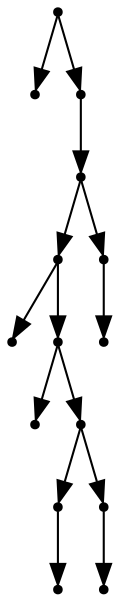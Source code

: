 digraph {
  14 [shape=point];
  0 [shape=point];
  13 [shape=point];
  12 [shape=point];
  9 [shape=point];
  1 [shape=point];
  8 [shape=point];
  2 [shape=point];
  7 [shape=point];
  4 [shape=point];
  3 [shape=point];
  6 [shape=point];
  5 [shape=point];
  11 [shape=point];
  10 [shape=point];
14 -> 0;
14 -> 13;
13 -> 12;
12 -> 9;
9 -> 1;
9 -> 8;
8 -> 2;
8 -> 7;
7 -> 4;
4 -> 3;
7 -> 6;
6 -> 5;
12 -> 11;
11 -> 10;
}
